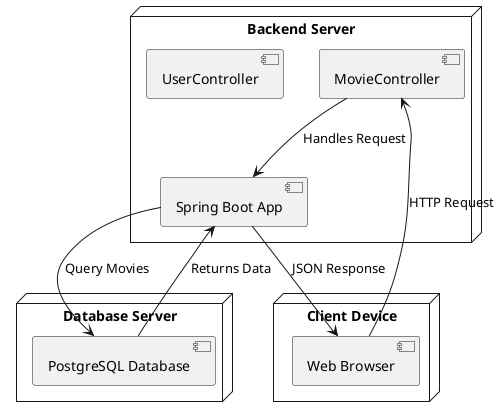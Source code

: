 @startuml
'https://plantuml.com/deployment-diagram

node "Client Device" {
  component "Web Browser"
}

node "Backend Server" {
  component "Spring Boot App"
  component "MovieController"
  component "UserController"
}

node "Database Server" {
  component "PostgreSQL Database"
}

"Web Browser" --> "MovieController" : HTTP Request
"MovieController" --> "Spring Boot App" : Handles Request
"Spring Boot App" --> "PostgreSQL Database" : Query Movies
"PostgreSQL Database" --> "Spring Boot App" : Returns Data
"Spring Boot App" --> "Web Browser" : JSON Response
@enduml
